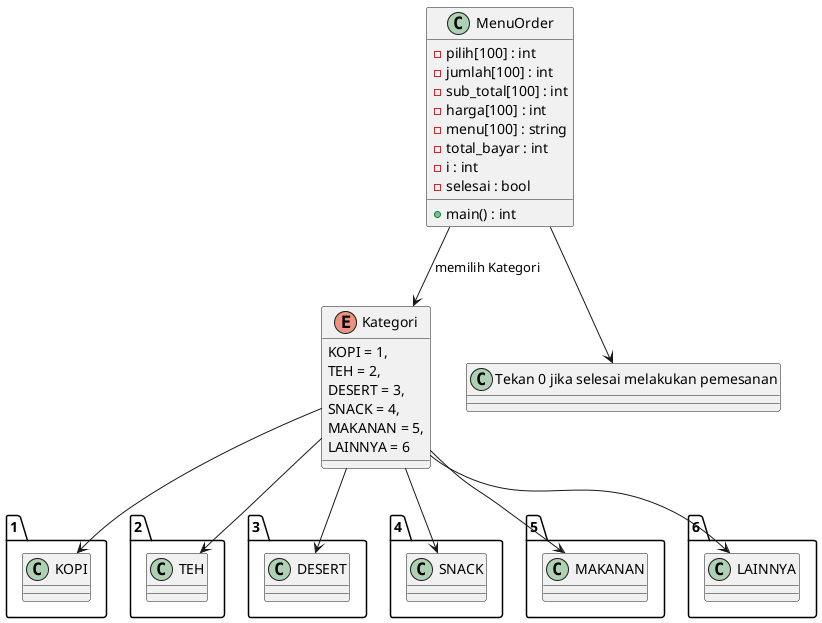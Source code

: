 @startuml

enum Kategori {
    KOPI = 1,
    TEH = 2,
    DESERT = 3,
    SNACK = 4,
    MAKANAN = 5,
    LAINNYA = 6
}

class MenuOrder {
    - pilih[100] : int
    - jumlah[100] : int
    - sub_total[100] : int
    - harga[100] : int
    - menu[100] : string
    - total_bayar : int
    - i : int
    - selesai : bool

    + main() : int
}

MenuOrder --> Kategori : memilih Kategori
Kategori --> "1. KOPI"
Kategori --> "2. TEH"
Kategori --> "3. DESERT"
Kategori --> "4. SNACK"
Kategori --> "5. MAKANAN"
Kategori --> "6. LAINNYA"

MenuOrder --> "Tekan 0 jika selesai melakukan pemesanan"


@enduml
